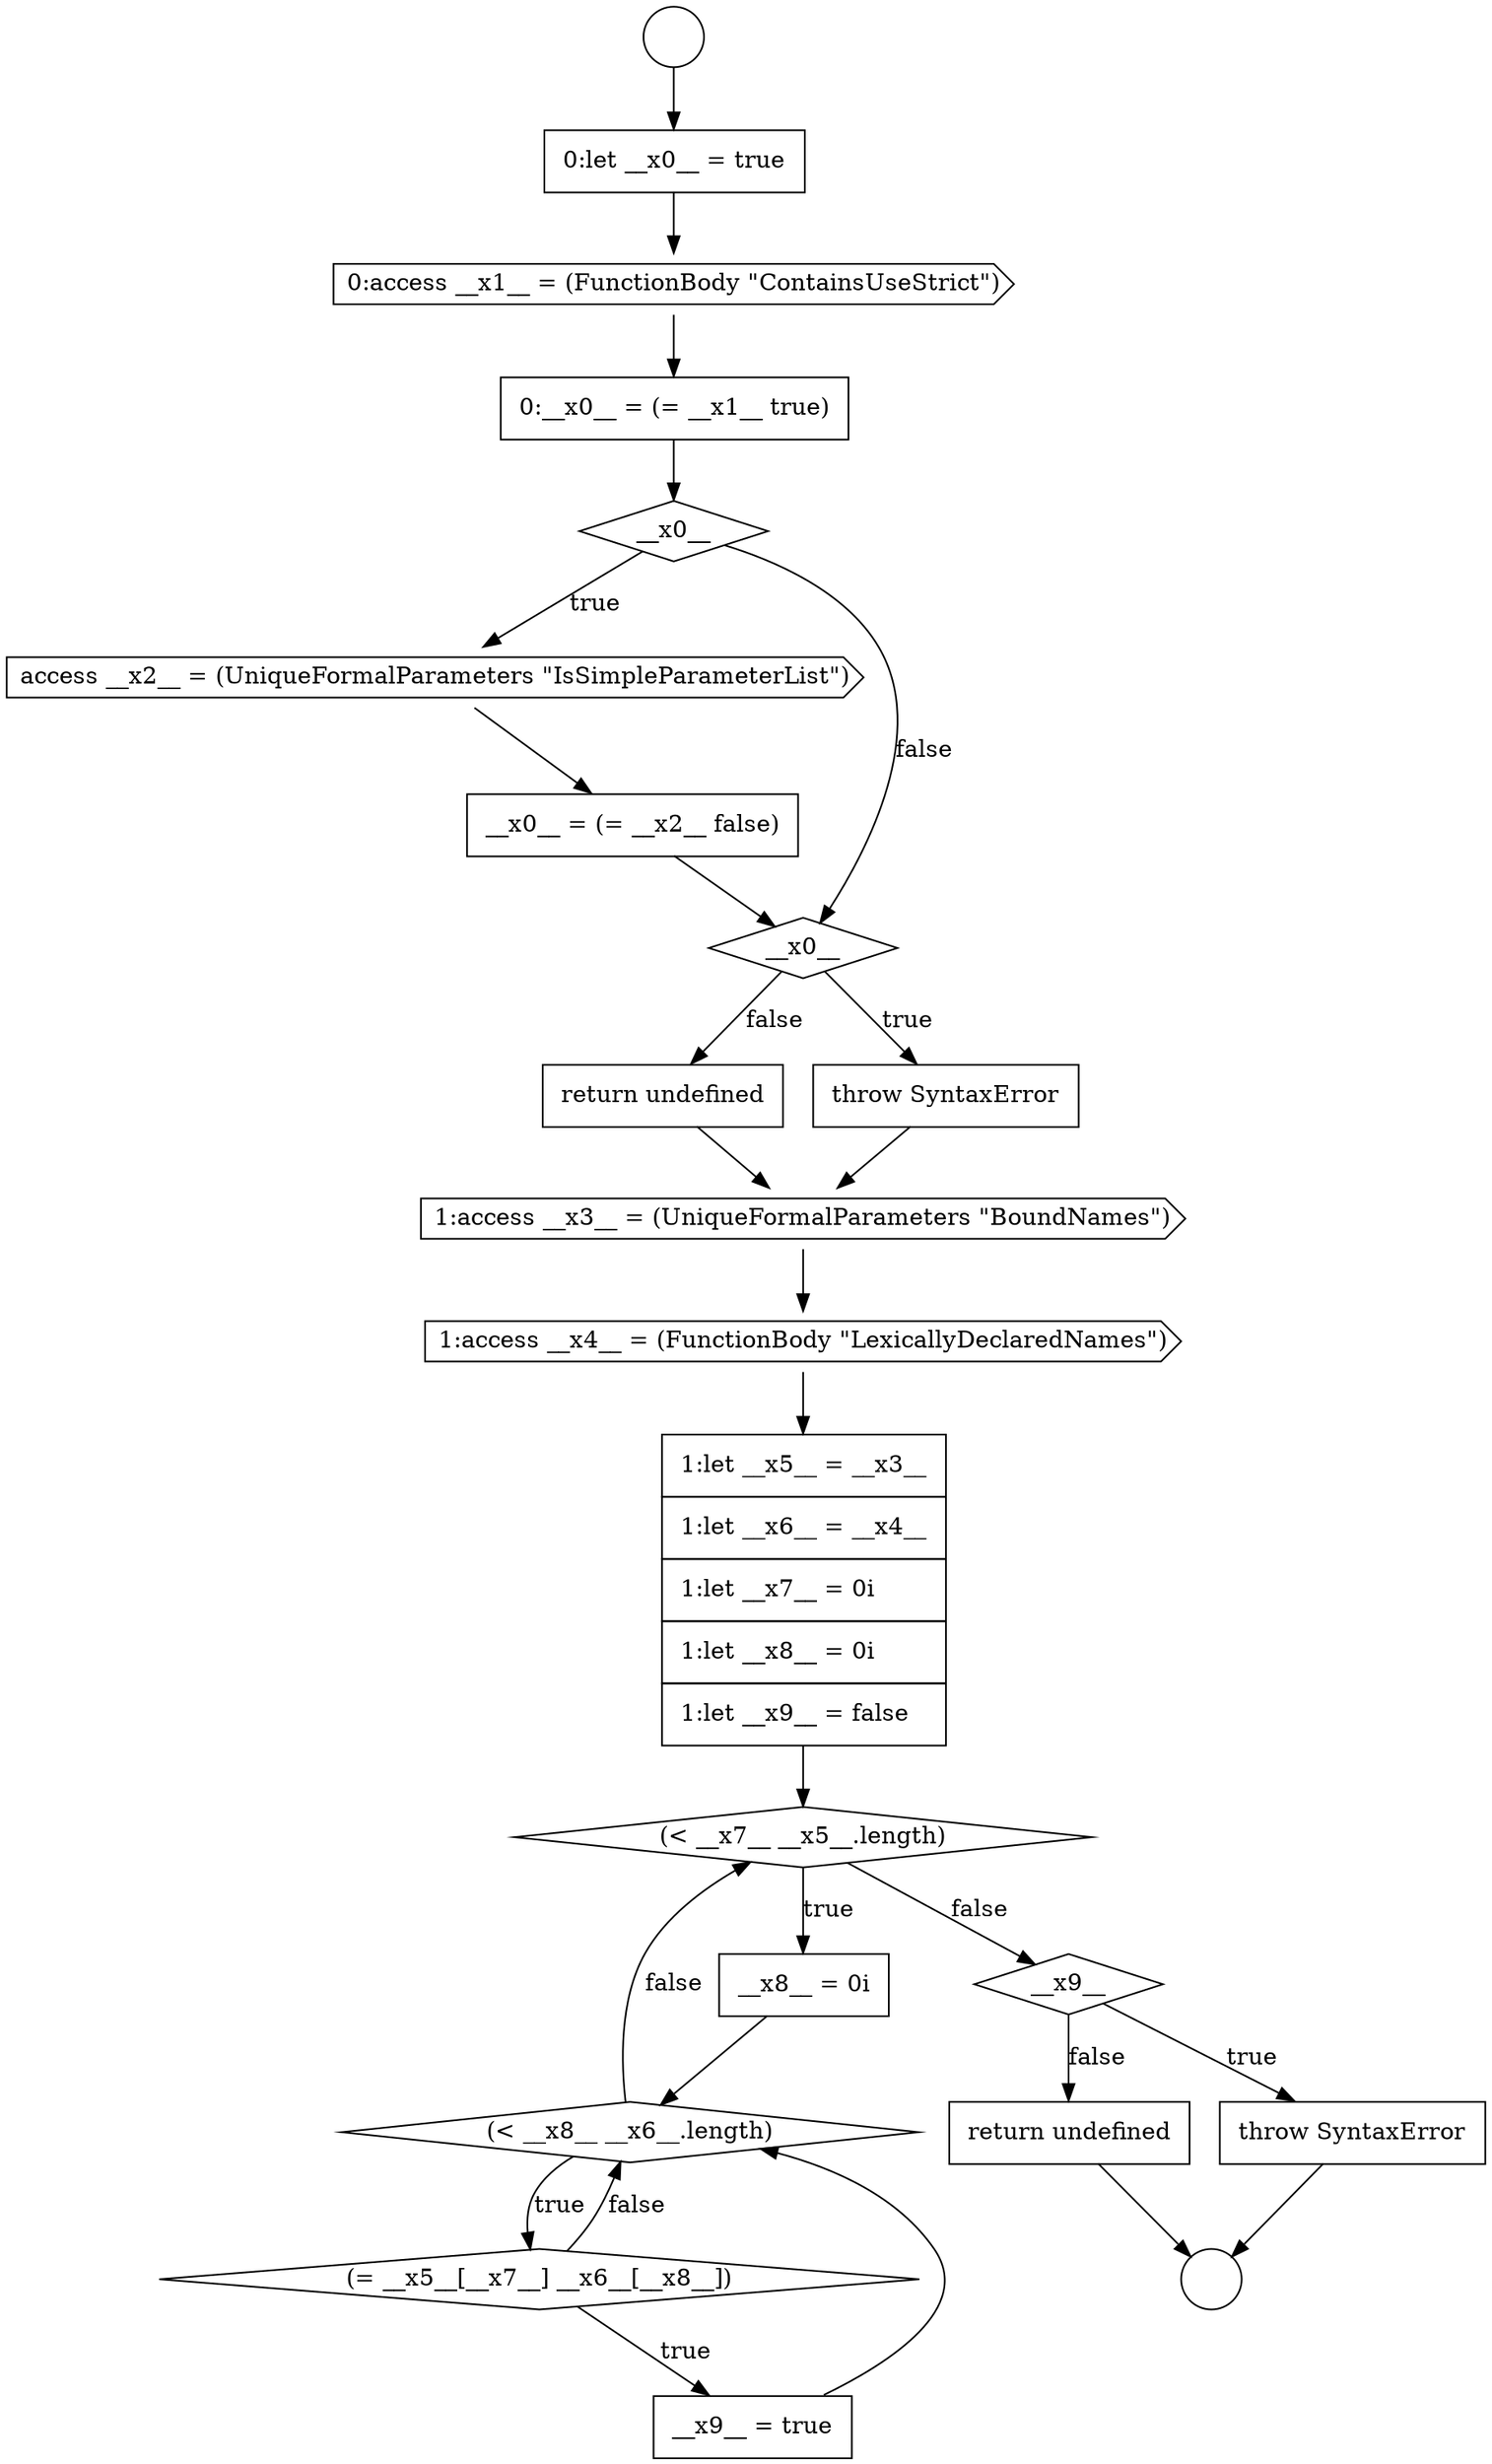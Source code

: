digraph {
  node18906 [shape=cds, label=<<font color="black">access __x2__ = (UniqueFormalParameters &quot;IsSimpleParameterList&quot;)</font>> color="black" fillcolor="white" style=filled]
  node18917 [shape=diamond, label=<<font color="black">(= __x5__[__x7__] __x6__[__x8__])</font>> color="black" fillcolor="white" style=filled]
  node18916 [shape=diamond, label=<<font color="black">(&lt; __x8__ __x6__.length)</font>> color="black" fillcolor="white" style=filled]
  node18912 [shape=cds, label=<<font color="black">1:access __x4__ = (FunctionBody &quot;LexicallyDeclaredNames&quot;)</font>> color="black" fillcolor="white" style=filled]
  node18903 [shape=cds, label=<<font color="black">0:access __x1__ = (FunctionBody &quot;ContainsUseStrict&quot;)</font>> color="black" fillcolor="white" style=filled]
  node18900 [shape=circle label=" " color="black" fillcolor="white" style=filled]
  node18911 [shape=cds, label=<<font color="black">1:access __x3__ = (UniqueFormalParameters &quot;BoundNames&quot;)</font>> color="black" fillcolor="white" style=filled]
  node18914 [shape=diamond, label=<<font color="black">(&lt; __x7__ __x5__.length)</font>> color="black" fillcolor="white" style=filled]
  node18904 [shape=none, margin=0, label=<<font color="black">
    <table border="0" cellborder="1" cellspacing="0" cellpadding="10">
      <tr><td align="left">0:__x0__ = (= __x1__ true)</td></tr>
    </table>
  </font>> color="black" fillcolor="white" style=filled]
  node18921 [shape=none, margin=0, label=<<font color="black">
    <table border="0" cellborder="1" cellspacing="0" cellpadding="10">
      <tr><td align="left">return undefined</td></tr>
    </table>
  </font>> color="black" fillcolor="white" style=filled]
  node18910 [shape=none, margin=0, label=<<font color="black">
    <table border="0" cellborder="1" cellspacing="0" cellpadding="10">
      <tr><td align="left">return undefined</td></tr>
    </table>
  </font>> color="black" fillcolor="white" style=filled]
  node18920 [shape=none, margin=0, label=<<font color="black">
    <table border="0" cellborder="1" cellspacing="0" cellpadding="10">
      <tr><td align="left">throw SyntaxError</td></tr>
    </table>
  </font>> color="black" fillcolor="white" style=filled]
  node18901 [shape=circle label=" " color="black" fillcolor="white" style=filled]
  node18909 [shape=none, margin=0, label=<<font color="black">
    <table border="0" cellborder="1" cellspacing="0" cellpadding="10">
      <tr><td align="left">throw SyntaxError</td></tr>
    </table>
  </font>> color="black" fillcolor="white" style=filled]
  node18915 [shape=none, margin=0, label=<<font color="black">
    <table border="0" cellborder="1" cellspacing="0" cellpadding="10">
      <tr><td align="left">__x8__ = 0i</td></tr>
    </table>
  </font>> color="black" fillcolor="white" style=filled]
  node18905 [shape=diamond, label=<<font color="black">__x0__</font>> color="black" fillcolor="white" style=filled]
  node18902 [shape=none, margin=0, label=<<font color="black">
    <table border="0" cellborder="1" cellspacing="0" cellpadding="10">
      <tr><td align="left">0:let __x0__ = true</td></tr>
    </table>
  </font>> color="black" fillcolor="white" style=filled]
  node18918 [shape=none, margin=0, label=<<font color="black">
    <table border="0" cellborder="1" cellspacing="0" cellpadding="10">
      <tr><td align="left">__x9__ = true</td></tr>
    </table>
  </font>> color="black" fillcolor="white" style=filled]
  node18913 [shape=none, margin=0, label=<<font color="black">
    <table border="0" cellborder="1" cellspacing="0" cellpadding="10">
      <tr><td align="left">1:let __x5__ = __x3__</td></tr>
      <tr><td align="left">1:let __x6__ = __x4__</td></tr>
      <tr><td align="left">1:let __x7__ = 0i</td></tr>
      <tr><td align="left">1:let __x8__ = 0i</td></tr>
      <tr><td align="left">1:let __x9__ = false</td></tr>
    </table>
  </font>> color="black" fillcolor="white" style=filled]
  node18908 [shape=diamond, label=<<font color="black">__x0__</font>> color="black" fillcolor="white" style=filled]
  node18907 [shape=none, margin=0, label=<<font color="black">
    <table border="0" cellborder="1" cellspacing="0" cellpadding="10">
      <tr><td align="left">__x0__ = (= __x2__ false)</td></tr>
    </table>
  </font>> color="black" fillcolor="white" style=filled]
  node18919 [shape=diamond, label=<<font color="black">__x9__</font>> color="black" fillcolor="white" style=filled]
  node18912 -> node18913 [ color="black"]
  node18921 -> node18901 [ color="black"]
  node18915 -> node18916 [ color="black"]
  node18920 -> node18901 [ color="black"]
  node18908 -> node18909 [label=<<font color="black">true</font>> color="black"]
  node18908 -> node18910 [label=<<font color="black">false</font>> color="black"]
  node18900 -> node18902 [ color="black"]
  node18903 -> node18904 [ color="black"]
  node18905 -> node18906 [label=<<font color="black">true</font>> color="black"]
  node18905 -> node18908 [label=<<font color="black">false</font>> color="black"]
  node18911 -> node18912 [ color="black"]
  node18910 -> node18911 [ color="black"]
  node18917 -> node18918 [label=<<font color="black">true</font>> color="black"]
  node18917 -> node18916 [label=<<font color="black">false</font>> color="black"]
  node18916 -> node18917 [label=<<font color="black">true</font>> color="black"]
  node18916 -> node18914 [label=<<font color="black">false</font>> color="black"]
  node18906 -> node18907 [ color="black"]
  node18909 -> node18911 [ color="black"]
  node18907 -> node18908 [ color="black"]
  node18902 -> node18903 [ color="black"]
  node18914 -> node18915 [label=<<font color="black">true</font>> color="black"]
  node18914 -> node18919 [label=<<font color="black">false</font>> color="black"]
  node18919 -> node18920 [label=<<font color="black">true</font>> color="black"]
  node18919 -> node18921 [label=<<font color="black">false</font>> color="black"]
  node18918 -> node18916 [ color="black"]
  node18904 -> node18905 [ color="black"]
  node18913 -> node18914 [ color="black"]
}
